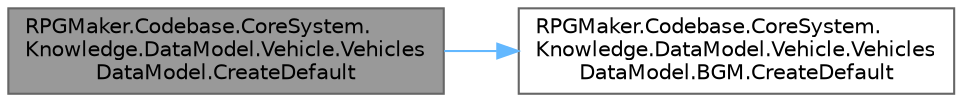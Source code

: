 digraph "RPGMaker.Codebase.CoreSystem.Knowledge.DataModel.Vehicle.VehiclesDataModel.CreateDefault"
{
 // LATEX_PDF_SIZE
  bgcolor="transparent";
  edge [fontname=Helvetica,fontsize=10,labelfontname=Helvetica,labelfontsize=10];
  node [fontname=Helvetica,fontsize=10,shape=box,height=0.2,width=0.4];
  rankdir="LR";
  Node1 [id="Node000001",label="RPGMaker.Codebase.CoreSystem.\lKnowledge.DataModel.Vehicle.Vehicles\lDataModel.CreateDefault",height=0.2,width=0.4,color="gray40", fillcolor="grey60", style="filled", fontcolor="black",tooltip="😁 既定値作成"];
  Node1 -> Node2 [id="edge1_Node000001_Node000002",color="steelblue1",style="solid",tooltip=" "];
  Node2 [id="Node000002",label="RPGMaker.Codebase.CoreSystem.\lKnowledge.DataModel.Vehicle.Vehicles\lDataModel.BGM.CreateDefault",height=0.2,width=0.4,color="grey40", fillcolor="white", style="filled",URL="$da/dfe/class_r_p_g_maker_1_1_codebase_1_1_core_system_1_1_knowledge_1_1_data_model_1_1_vehicle_1_1_vehicles_data_model_1_1_b_g_m.html#adf2b639fc3b6928bbe756d8c66cdb4eb",tooltip="😁 既定値作成"];
}
